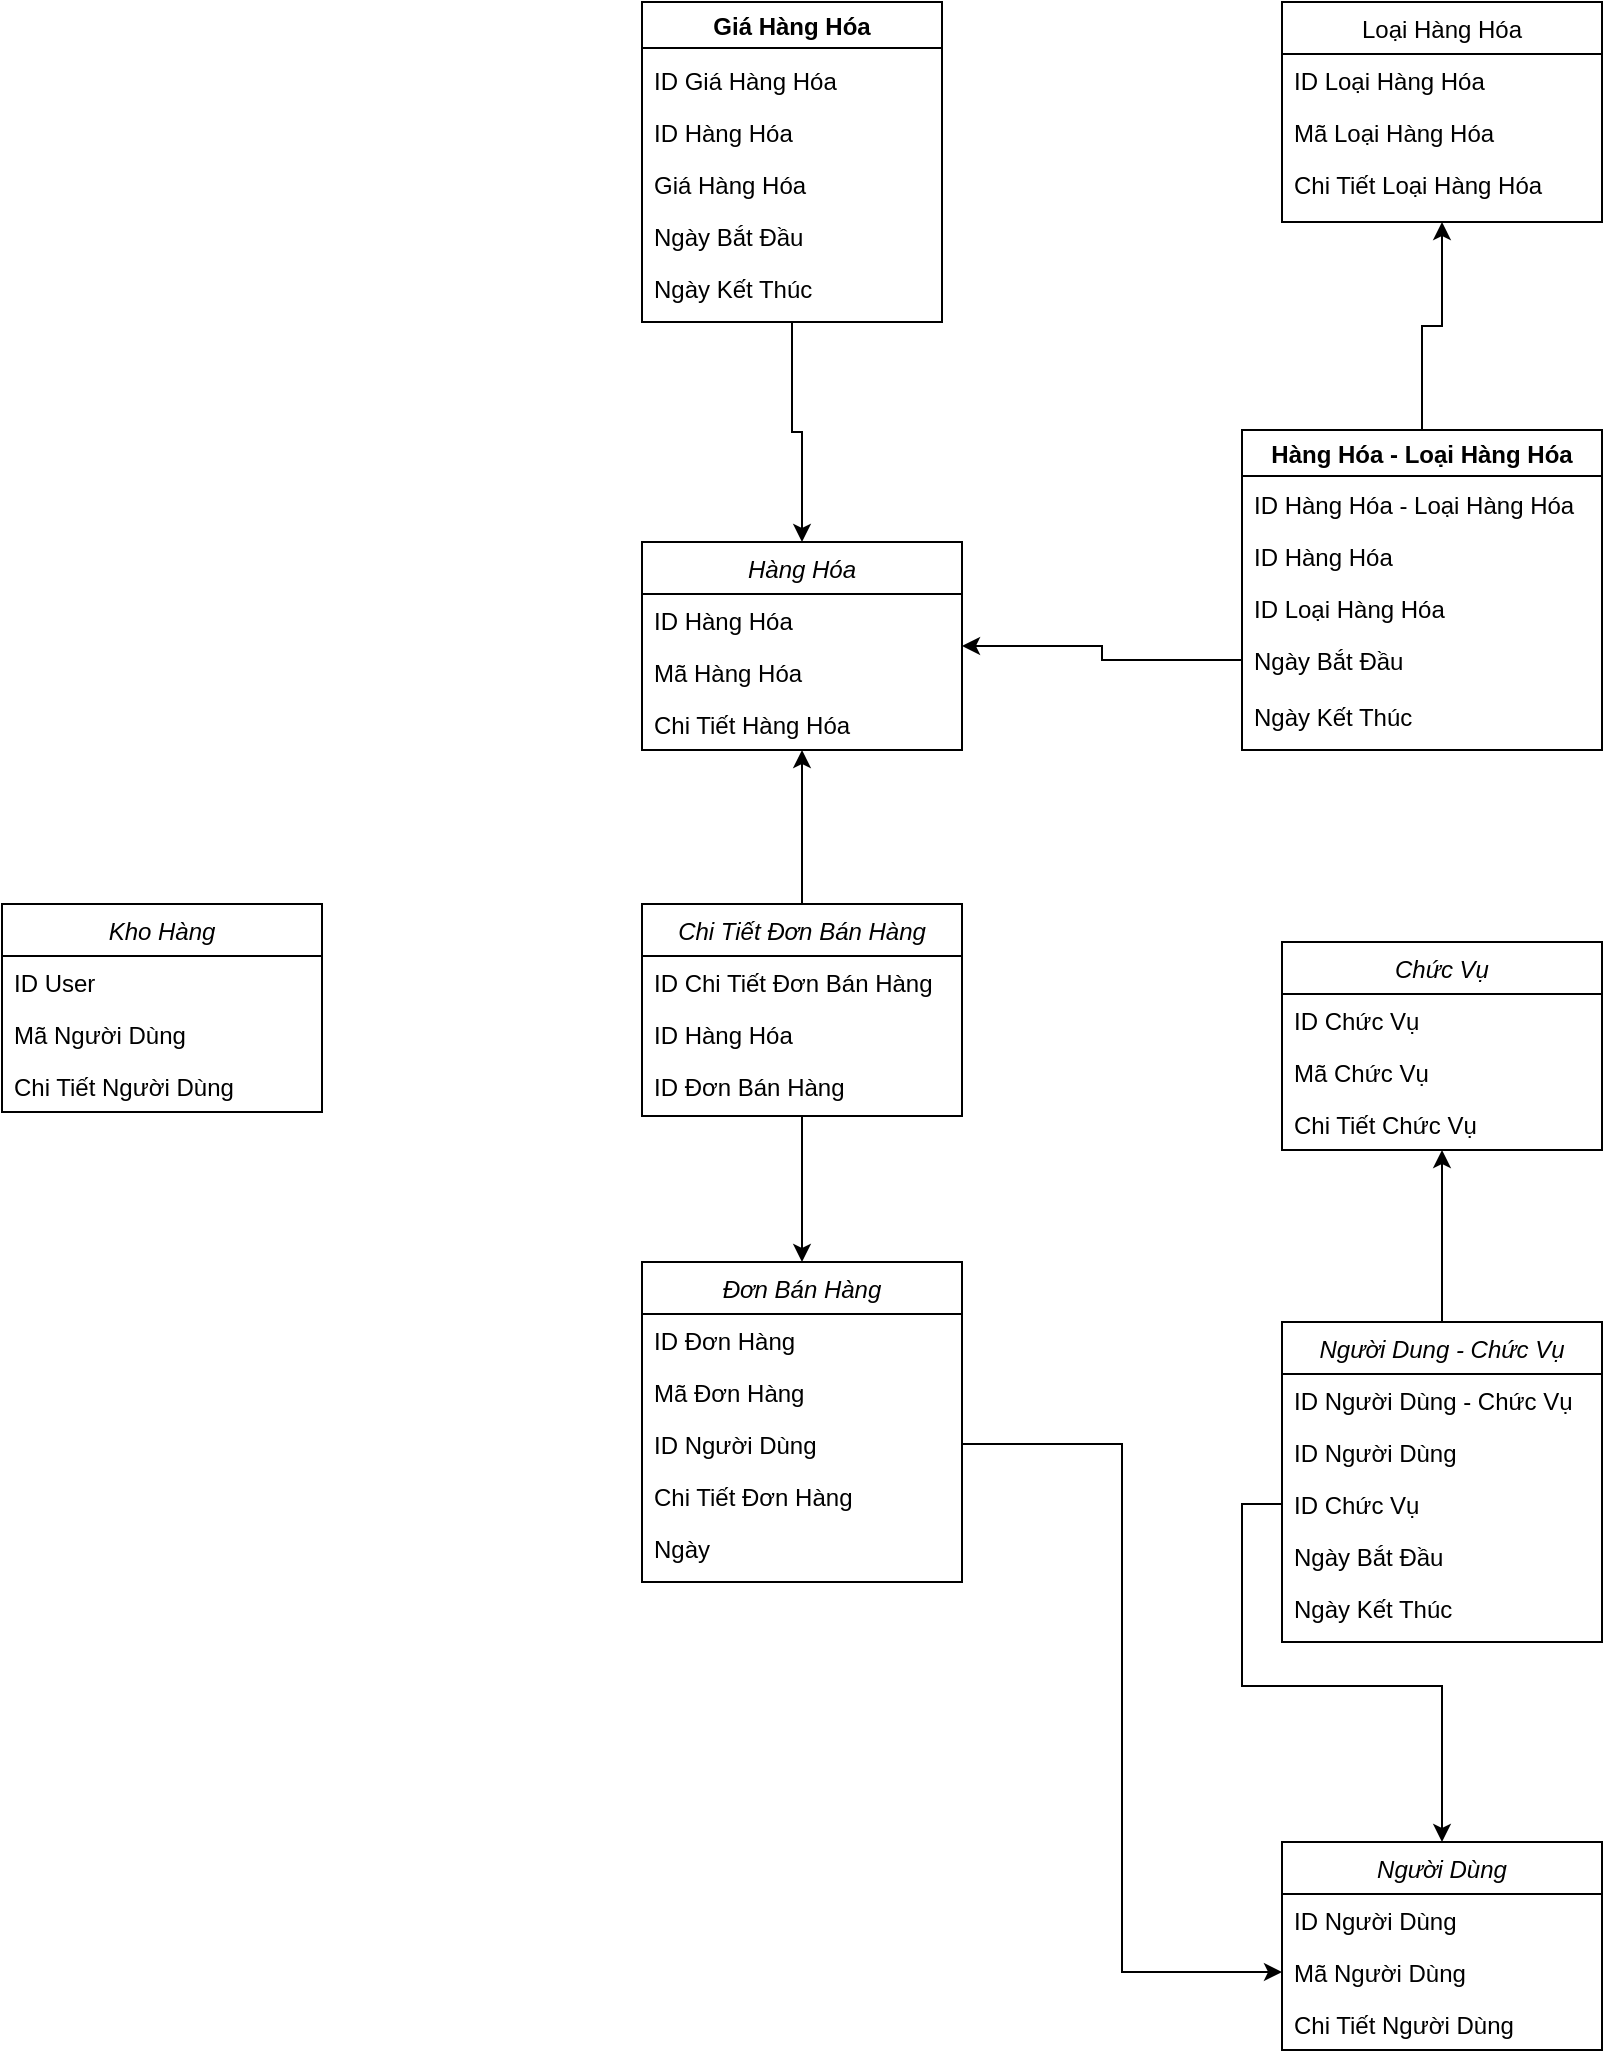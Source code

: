 <mxfile version="14.8.1" type="github">
  <diagram id="C5RBs43oDa-KdzZeNtuy" name="Page-1">
    <mxGraphModel dx="1837" dy="970" grid="1" gridSize="10" guides="1" tooltips="1" connect="1" arrows="1" fold="1" page="1" pageScale="1" pageWidth="827" pageHeight="1169" math="0" shadow="0">
      <root>
        <mxCell id="WIyWlLk6GJQsqaUBKTNV-0" />
        <mxCell id="WIyWlLk6GJQsqaUBKTNV-1" parent="WIyWlLk6GJQsqaUBKTNV-0" />
        <mxCell id="zkfFHV4jXpPFQw0GAbJ--0" value="Hàng Hóa" style="swimlane;fontStyle=2;align=center;verticalAlign=top;childLayout=stackLayout;horizontal=1;startSize=26;horizontalStack=0;resizeParent=1;resizeLast=0;collapsible=1;marginBottom=0;rounded=0;shadow=0;strokeWidth=1;" parent="WIyWlLk6GJQsqaUBKTNV-1" vertex="1">
          <mxGeometry x="320" y="300" width="160" height="104" as="geometry">
            <mxRectangle x="230" y="140" width="160" height="26" as="alternateBounds" />
          </mxGeometry>
        </mxCell>
        <mxCell id="zkfFHV4jXpPFQw0GAbJ--1" value="ID Hàng Hóa" style="text;align=left;verticalAlign=top;spacingLeft=4;spacingRight=4;overflow=hidden;rotatable=0;points=[[0,0.5],[1,0.5]];portConstraint=eastwest;" parent="zkfFHV4jXpPFQw0GAbJ--0" vertex="1">
          <mxGeometry y="26" width="160" height="26" as="geometry" />
        </mxCell>
        <mxCell id="zkfFHV4jXpPFQw0GAbJ--2" value="Mã Hàng Hóa" style="text;align=left;verticalAlign=top;spacingLeft=4;spacingRight=4;overflow=hidden;rotatable=0;points=[[0,0.5],[1,0.5]];portConstraint=eastwest;rounded=0;shadow=0;html=0;" parent="zkfFHV4jXpPFQw0GAbJ--0" vertex="1">
          <mxGeometry y="52" width="160" height="26" as="geometry" />
        </mxCell>
        <mxCell id="zkfFHV4jXpPFQw0GAbJ--5" value="Chi Tiết Hàng Hóa" style="text;align=left;verticalAlign=top;spacingLeft=4;spacingRight=4;overflow=hidden;rotatable=0;points=[[0,0.5],[1,0.5]];portConstraint=eastwest;" parent="zkfFHV4jXpPFQw0GAbJ--0" vertex="1">
          <mxGeometry y="78" width="160" height="26" as="geometry" />
        </mxCell>
        <mxCell id="zkfFHV4jXpPFQw0GAbJ--17" value="Loại Hàng Hóa" style="swimlane;fontStyle=0;align=center;verticalAlign=top;childLayout=stackLayout;horizontal=1;startSize=26;horizontalStack=0;resizeParent=1;resizeLast=0;collapsible=1;marginBottom=0;rounded=0;shadow=0;strokeWidth=1;" parent="WIyWlLk6GJQsqaUBKTNV-1" vertex="1">
          <mxGeometry x="640" y="30" width="160" height="110" as="geometry">
            <mxRectangle x="550" y="140" width="160" height="26" as="alternateBounds" />
          </mxGeometry>
        </mxCell>
        <mxCell id="zkfFHV4jXpPFQw0GAbJ--18" value="ID Loại Hàng Hóa" style="text;align=left;verticalAlign=top;spacingLeft=4;spacingRight=4;overflow=hidden;rotatable=0;points=[[0,0.5],[1,0.5]];portConstraint=eastwest;" parent="zkfFHV4jXpPFQw0GAbJ--17" vertex="1">
          <mxGeometry y="26" width="160" height="26" as="geometry" />
        </mxCell>
        <mxCell id="zkfFHV4jXpPFQw0GAbJ--19" value="Mã Loại Hàng Hóa" style="text;align=left;verticalAlign=top;spacingLeft=4;spacingRight=4;overflow=hidden;rotatable=0;points=[[0,0.5],[1,0.5]];portConstraint=eastwest;rounded=0;shadow=0;html=0;" parent="zkfFHV4jXpPFQw0GAbJ--17" vertex="1">
          <mxGeometry y="52" width="160" height="26" as="geometry" />
        </mxCell>
        <mxCell id="zkfFHV4jXpPFQw0GAbJ--20" value="Chi Tiết Loại Hàng Hóa" style="text;align=left;verticalAlign=top;spacingLeft=4;spacingRight=4;overflow=hidden;rotatable=0;points=[[0,0.5],[1,0.5]];portConstraint=eastwest;rounded=0;shadow=0;html=0;" parent="zkfFHV4jXpPFQw0GAbJ--17" vertex="1">
          <mxGeometry y="78" width="160" height="26" as="geometry" />
        </mxCell>
        <mxCell id="qcAaCs2L5C_8BbUkwWK2-37" style="edgeStyle=orthogonalEdgeStyle;rounded=0;orthogonalLoop=1;jettySize=auto;html=1;exitX=0.5;exitY=0;exitDx=0;exitDy=0;" edge="1" parent="WIyWlLk6GJQsqaUBKTNV-1" source="qcAaCs2L5C_8BbUkwWK2-0" target="zkfFHV4jXpPFQw0GAbJ--17">
          <mxGeometry relative="1" as="geometry" />
        </mxCell>
        <mxCell id="qcAaCs2L5C_8BbUkwWK2-0" value="Hàng Hóa - Loại Hàng Hóa" style="swimlane;" vertex="1" parent="WIyWlLk6GJQsqaUBKTNV-1">
          <mxGeometry x="620" y="244" width="180" height="160" as="geometry" />
        </mxCell>
        <mxCell id="qcAaCs2L5C_8BbUkwWK2-6" value="ID Hàng Hóa - Loại Hàng Hóa" style="text;align=left;verticalAlign=top;spacingLeft=4;spacingRight=4;overflow=hidden;rotatable=0;points=[[0,0.5],[1,0.5]];portConstraint=eastwest;" vertex="1" parent="qcAaCs2L5C_8BbUkwWK2-0">
          <mxGeometry y="24" width="180" height="26" as="geometry" />
        </mxCell>
        <mxCell id="qcAaCs2L5C_8BbUkwWK2-7" value="ID Hàng Hóa" style="text;align=left;verticalAlign=top;spacingLeft=4;spacingRight=4;overflow=hidden;rotatable=0;points=[[0,0.5],[1,0.5]];portConstraint=eastwest;" vertex="1" parent="qcAaCs2L5C_8BbUkwWK2-0">
          <mxGeometry y="50" width="180" height="26" as="geometry" />
        </mxCell>
        <mxCell id="qcAaCs2L5C_8BbUkwWK2-8" value="ID Loại Hàng Hóa" style="text;align=left;verticalAlign=top;spacingLeft=4;spacingRight=4;overflow=hidden;rotatable=0;points=[[0,0.5],[1,0.5]];portConstraint=eastwest;" vertex="1" parent="qcAaCs2L5C_8BbUkwWK2-0">
          <mxGeometry y="76" width="180" height="26" as="geometry" />
        </mxCell>
        <mxCell id="qcAaCs2L5C_8BbUkwWK2-9" value="Ngày Bắt Đầu" style="text;align=left;verticalAlign=top;spacingLeft=4;spacingRight=4;overflow=hidden;rotatable=0;points=[[0,0.5],[1,0.5]];portConstraint=eastwest;" vertex="1" parent="qcAaCs2L5C_8BbUkwWK2-0">
          <mxGeometry y="102" width="180" height="26" as="geometry" />
        </mxCell>
        <mxCell id="qcAaCs2L5C_8BbUkwWK2-10" value="Ngày Kết Thúc" style="text;align=left;verticalAlign=top;spacingLeft=4;spacingRight=4;overflow=hidden;rotatable=0;points=[[0,0.5],[1,0.5]];portConstraint=eastwest;" vertex="1" parent="qcAaCs2L5C_8BbUkwWK2-0">
          <mxGeometry y="130" width="180" height="26" as="geometry" />
        </mxCell>
        <mxCell id="qcAaCs2L5C_8BbUkwWK2-39" style="edgeStyle=orthogonalEdgeStyle;rounded=0;orthogonalLoop=1;jettySize=auto;html=1;exitX=0.5;exitY=1;exitDx=0;exitDy=0;" edge="1" parent="WIyWlLk6GJQsqaUBKTNV-1" source="qcAaCs2L5C_8BbUkwWK2-13" target="zkfFHV4jXpPFQw0GAbJ--0">
          <mxGeometry relative="1" as="geometry" />
        </mxCell>
        <mxCell id="qcAaCs2L5C_8BbUkwWK2-13" value="Giá Hàng Hóa" style="swimlane;" vertex="1" parent="WIyWlLk6GJQsqaUBKTNV-1">
          <mxGeometry x="320" y="30" width="150" height="160" as="geometry" />
        </mxCell>
        <mxCell id="qcAaCs2L5C_8BbUkwWK2-14" value="ID Giá Hàng Hóa" style="text;align=left;verticalAlign=top;spacingLeft=4;spacingRight=4;overflow=hidden;rotatable=0;points=[[0,0.5],[1,0.5]];portConstraint=eastwest;" vertex="1" parent="qcAaCs2L5C_8BbUkwWK2-13">
          <mxGeometry y="26" width="150" height="26" as="geometry" />
        </mxCell>
        <mxCell id="qcAaCs2L5C_8BbUkwWK2-15" value="Giá Hàng Hóa" style="text;align=left;verticalAlign=top;spacingLeft=4;spacingRight=4;overflow=hidden;rotatable=0;points=[[0,0.5],[1,0.5]];portConstraint=eastwest;" vertex="1" parent="qcAaCs2L5C_8BbUkwWK2-13">
          <mxGeometry y="78" width="150" height="26" as="geometry" />
        </mxCell>
        <mxCell id="qcAaCs2L5C_8BbUkwWK2-16" value="ID Hàng Hóa" style="text;align=left;verticalAlign=top;spacingLeft=4;spacingRight=4;overflow=hidden;rotatable=0;points=[[0,0.5],[1,0.5]];portConstraint=eastwest;" vertex="1" parent="qcAaCs2L5C_8BbUkwWK2-13">
          <mxGeometry y="52" width="150" height="26" as="geometry" />
        </mxCell>
        <mxCell id="qcAaCs2L5C_8BbUkwWK2-17" value="Ngày Bắt Đầu" style="text;align=left;verticalAlign=top;spacingLeft=4;spacingRight=4;overflow=hidden;rotatable=0;points=[[0,0.5],[1,0.5]];portConstraint=eastwest;" vertex="1" parent="qcAaCs2L5C_8BbUkwWK2-13">
          <mxGeometry y="104" width="150" height="26" as="geometry" />
        </mxCell>
        <mxCell id="qcAaCs2L5C_8BbUkwWK2-18" value="Ngày Kết Thúc" style="text;align=left;verticalAlign=top;spacingLeft=4;spacingRight=4;overflow=hidden;rotatable=0;points=[[0,0.5],[1,0.5]];portConstraint=eastwest;" vertex="1" parent="WIyWlLk6GJQsqaUBKTNV-1">
          <mxGeometry x="320" y="160" width="150" height="26" as="geometry" />
        </mxCell>
        <mxCell id="qcAaCs2L5C_8BbUkwWK2-20" value="Người Dùng" style="swimlane;fontStyle=2;align=center;verticalAlign=top;childLayout=stackLayout;horizontal=1;startSize=26;horizontalStack=0;resizeParent=1;resizeLast=0;collapsible=1;marginBottom=0;rounded=0;shadow=0;strokeWidth=1;" vertex="1" parent="WIyWlLk6GJQsqaUBKTNV-1">
          <mxGeometry x="640" y="950" width="160" height="104" as="geometry">
            <mxRectangle x="230" y="140" width="160" height="26" as="alternateBounds" />
          </mxGeometry>
        </mxCell>
        <mxCell id="qcAaCs2L5C_8BbUkwWK2-21" value="ID Người Dùng" style="text;align=left;verticalAlign=top;spacingLeft=4;spacingRight=4;overflow=hidden;rotatable=0;points=[[0,0.5],[1,0.5]];portConstraint=eastwest;" vertex="1" parent="qcAaCs2L5C_8BbUkwWK2-20">
          <mxGeometry y="26" width="160" height="26" as="geometry" />
        </mxCell>
        <mxCell id="qcAaCs2L5C_8BbUkwWK2-22" value="Mã Người Dùng" style="text;align=left;verticalAlign=top;spacingLeft=4;spacingRight=4;overflow=hidden;rotatable=0;points=[[0,0.5],[1,0.5]];portConstraint=eastwest;rounded=0;shadow=0;html=0;" vertex="1" parent="qcAaCs2L5C_8BbUkwWK2-20">
          <mxGeometry y="52" width="160" height="26" as="geometry" />
        </mxCell>
        <mxCell id="qcAaCs2L5C_8BbUkwWK2-23" value="Chi Tiết Người Dùng" style="text;align=left;verticalAlign=top;spacingLeft=4;spacingRight=4;overflow=hidden;rotatable=0;points=[[0,0.5],[1,0.5]];portConstraint=eastwest;" vertex="1" parent="qcAaCs2L5C_8BbUkwWK2-20">
          <mxGeometry y="78" width="160" height="26" as="geometry" />
        </mxCell>
        <mxCell id="qcAaCs2L5C_8BbUkwWK2-24" value="Chức Vụ" style="swimlane;fontStyle=2;align=center;verticalAlign=top;childLayout=stackLayout;horizontal=1;startSize=26;horizontalStack=0;resizeParent=1;resizeLast=0;collapsible=1;marginBottom=0;rounded=0;shadow=0;strokeWidth=1;" vertex="1" parent="WIyWlLk6GJQsqaUBKTNV-1">
          <mxGeometry x="640" y="500" width="160" height="104" as="geometry">
            <mxRectangle x="230" y="140" width="160" height="26" as="alternateBounds" />
          </mxGeometry>
        </mxCell>
        <mxCell id="qcAaCs2L5C_8BbUkwWK2-25" value="ID Chức Vụ" style="text;align=left;verticalAlign=top;spacingLeft=4;spacingRight=4;overflow=hidden;rotatable=0;points=[[0,0.5],[1,0.5]];portConstraint=eastwest;" vertex="1" parent="qcAaCs2L5C_8BbUkwWK2-24">
          <mxGeometry y="26" width="160" height="26" as="geometry" />
        </mxCell>
        <mxCell id="qcAaCs2L5C_8BbUkwWK2-26" value="Mã Chức Vụ" style="text;align=left;verticalAlign=top;spacingLeft=4;spacingRight=4;overflow=hidden;rotatable=0;points=[[0,0.5],[1,0.5]];portConstraint=eastwest;rounded=0;shadow=0;html=0;" vertex="1" parent="qcAaCs2L5C_8BbUkwWK2-24">
          <mxGeometry y="52" width="160" height="26" as="geometry" />
        </mxCell>
        <mxCell id="qcAaCs2L5C_8BbUkwWK2-27" value="Chi Tiết Chức Vụ" style="text;align=left;verticalAlign=top;spacingLeft=4;spacingRight=4;overflow=hidden;rotatable=0;points=[[0,0.5],[1,0.5]];portConstraint=eastwest;" vertex="1" parent="qcAaCs2L5C_8BbUkwWK2-24">
          <mxGeometry y="78" width="160" height="26" as="geometry" />
        </mxCell>
        <mxCell id="qcAaCs2L5C_8BbUkwWK2-35" style="edgeStyle=orthogonalEdgeStyle;rounded=0;orthogonalLoop=1;jettySize=auto;html=1;exitX=0.5;exitY=0;exitDx=0;exitDy=0;" edge="1" parent="WIyWlLk6GJQsqaUBKTNV-1" source="qcAaCs2L5C_8BbUkwWK2-28" target="qcAaCs2L5C_8BbUkwWK2-24">
          <mxGeometry relative="1" as="geometry" />
        </mxCell>
        <mxCell id="qcAaCs2L5C_8BbUkwWK2-28" value="Người Dung - Chức Vụ" style="swimlane;fontStyle=2;align=center;verticalAlign=top;childLayout=stackLayout;horizontal=1;startSize=26;horizontalStack=0;resizeParent=1;resizeLast=0;collapsible=1;marginBottom=0;rounded=0;shadow=0;strokeWidth=1;" vertex="1" parent="WIyWlLk6GJQsqaUBKTNV-1">
          <mxGeometry x="640" y="690" width="160" height="160" as="geometry">
            <mxRectangle x="230" y="140" width="160" height="26" as="alternateBounds" />
          </mxGeometry>
        </mxCell>
        <mxCell id="qcAaCs2L5C_8BbUkwWK2-29" value="ID Người Dùng - Chức Vụ" style="text;align=left;verticalAlign=top;spacingLeft=4;spacingRight=4;overflow=hidden;rotatable=0;points=[[0,0.5],[1,0.5]];portConstraint=eastwest;" vertex="1" parent="qcAaCs2L5C_8BbUkwWK2-28">
          <mxGeometry y="26" width="160" height="26" as="geometry" />
        </mxCell>
        <mxCell id="qcAaCs2L5C_8BbUkwWK2-30" value="ID Người Dùng" style="text;align=left;verticalAlign=top;spacingLeft=4;spacingRight=4;overflow=hidden;rotatable=0;points=[[0,0.5],[1,0.5]];portConstraint=eastwest;rounded=0;shadow=0;html=0;" vertex="1" parent="qcAaCs2L5C_8BbUkwWK2-28">
          <mxGeometry y="52" width="160" height="26" as="geometry" />
        </mxCell>
        <mxCell id="qcAaCs2L5C_8BbUkwWK2-31" value="ID Chức Vụ" style="text;align=left;verticalAlign=top;spacingLeft=4;spacingRight=4;overflow=hidden;rotatable=0;points=[[0,0.5],[1,0.5]];portConstraint=eastwest;" vertex="1" parent="qcAaCs2L5C_8BbUkwWK2-28">
          <mxGeometry y="78" width="160" height="26" as="geometry" />
        </mxCell>
        <mxCell id="qcAaCs2L5C_8BbUkwWK2-32" value="Ngày Bắt Đầu" style="text;align=left;verticalAlign=top;spacingLeft=4;spacingRight=4;overflow=hidden;rotatable=0;points=[[0,0.5],[1,0.5]];portConstraint=eastwest;" vertex="1" parent="qcAaCs2L5C_8BbUkwWK2-28">
          <mxGeometry y="104" width="160" height="26" as="geometry" />
        </mxCell>
        <mxCell id="qcAaCs2L5C_8BbUkwWK2-34" value="Ngày Kết Thúc" style="text;align=left;verticalAlign=top;spacingLeft=4;spacingRight=4;overflow=hidden;rotatable=0;points=[[0,0.5],[1,0.5]];portConstraint=eastwest;" vertex="1" parent="qcAaCs2L5C_8BbUkwWK2-28">
          <mxGeometry y="130" width="160" height="26" as="geometry" />
        </mxCell>
        <mxCell id="qcAaCs2L5C_8BbUkwWK2-36" style="edgeStyle=orthogonalEdgeStyle;rounded=0;orthogonalLoop=1;jettySize=auto;html=1;exitX=0;exitY=0.5;exitDx=0;exitDy=0;" edge="1" parent="WIyWlLk6GJQsqaUBKTNV-1" source="qcAaCs2L5C_8BbUkwWK2-31" target="qcAaCs2L5C_8BbUkwWK2-20">
          <mxGeometry relative="1" as="geometry" />
        </mxCell>
        <mxCell id="qcAaCs2L5C_8BbUkwWK2-38" style="edgeStyle=orthogonalEdgeStyle;rounded=0;orthogonalLoop=1;jettySize=auto;html=1;exitX=0;exitY=0.5;exitDx=0;exitDy=0;" edge="1" parent="WIyWlLk6GJQsqaUBKTNV-1" source="qcAaCs2L5C_8BbUkwWK2-9" target="zkfFHV4jXpPFQw0GAbJ--0">
          <mxGeometry relative="1" as="geometry" />
        </mxCell>
        <mxCell id="qcAaCs2L5C_8BbUkwWK2-40" value="Kho Hàng" style="swimlane;fontStyle=2;align=center;verticalAlign=top;childLayout=stackLayout;horizontal=1;startSize=26;horizontalStack=0;resizeParent=1;resizeLast=0;collapsible=1;marginBottom=0;rounded=0;shadow=0;strokeWidth=1;" vertex="1" parent="WIyWlLk6GJQsqaUBKTNV-1">
          <mxGeometry y="481" width="160" height="104" as="geometry">
            <mxRectangle x="230" y="140" width="160" height="26" as="alternateBounds" />
          </mxGeometry>
        </mxCell>
        <mxCell id="qcAaCs2L5C_8BbUkwWK2-41" value="ID User" style="text;align=left;verticalAlign=top;spacingLeft=4;spacingRight=4;overflow=hidden;rotatable=0;points=[[0,0.5],[1,0.5]];portConstraint=eastwest;" vertex="1" parent="qcAaCs2L5C_8BbUkwWK2-40">
          <mxGeometry y="26" width="160" height="26" as="geometry" />
        </mxCell>
        <mxCell id="qcAaCs2L5C_8BbUkwWK2-42" value="Mã Người Dùng" style="text;align=left;verticalAlign=top;spacingLeft=4;spacingRight=4;overflow=hidden;rotatable=0;points=[[0,0.5],[1,0.5]];portConstraint=eastwest;rounded=0;shadow=0;html=0;" vertex="1" parent="qcAaCs2L5C_8BbUkwWK2-40">
          <mxGeometry y="52" width="160" height="26" as="geometry" />
        </mxCell>
        <mxCell id="qcAaCs2L5C_8BbUkwWK2-43" value="Chi Tiết Người Dùng" style="text;align=left;verticalAlign=top;spacingLeft=4;spacingRight=4;overflow=hidden;rotatable=0;points=[[0,0.5],[1,0.5]];portConstraint=eastwest;" vertex="1" parent="qcAaCs2L5C_8BbUkwWK2-40">
          <mxGeometry y="78" width="160" height="26" as="geometry" />
        </mxCell>
        <mxCell id="qcAaCs2L5C_8BbUkwWK2-44" value="Đơn Bán Hàng" style="swimlane;fontStyle=2;align=center;verticalAlign=top;childLayout=stackLayout;horizontal=1;startSize=26;horizontalStack=0;resizeParent=1;resizeLast=0;collapsible=1;marginBottom=0;rounded=0;shadow=0;strokeWidth=1;" vertex="1" parent="WIyWlLk6GJQsqaUBKTNV-1">
          <mxGeometry x="320" y="660" width="160" height="160" as="geometry">
            <mxRectangle x="230" y="140" width="160" height="26" as="alternateBounds" />
          </mxGeometry>
        </mxCell>
        <mxCell id="qcAaCs2L5C_8BbUkwWK2-45" value="ID Đơn Hàng" style="text;align=left;verticalAlign=top;spacingLeft=4;spacingRight=4;overflow=hidden;rotatable=0;points=[[0,0.5],[1,0.5]];portConstraint=eastwest;" vertex="1" parent="qcAaCs2L5C_8BbUkwWK2-44">
          <mxGeometry y="26" width="160" height="26" as="geometry" />
        </mxCell>
        <mxCell id="qcAaCs2L5C_8BbUkwWK2-46" value="Mã Đơn Hàng" style="text;align=left;verticalAlign=top;spacingLeft=4;spacingRight=4;overflow=hidden;rotatable=0;points=[[0,0.5],[1,0.5]];portConstraint=eastwest;rounded=0;shadow=0;html=0;" vertex="1" parent="qcAaCs2L5C_8BbUkwWK2-44">
          <mxGeometry y="52" width="160" height="26" as="geometry" />
        </mxCell>
        <mxCell id="qcAaCs2L5C_8BbUkwWK2-49" value="ID Người Dùng" style="text;align=left;verticalAlign=top;spacingLeft=4;spacingRight=4;overflow=hidden;rotatable=0;points=[[0,0.5],[1,0.5]];portConstraint=eastwest;" vertex="1" parent="qcAaCs2L5C_8BbUkwWK2-44">
          <mxGeometry y="78" width="160" height="26" as="geometry" />
        </mxCell>
        <mxCell id="qcAaCs2L5C_8BbUkwWK2-47" value="Chi Tiết Đơn Hàng" style="text;align=left;verticalAlign=top;spacingLeft=4;spacingRight=4;overflow=hidden;rotatable=0;points=[[0,0.5],[1,0.5]];portConstraint=eastwest;" vertex="1" parent="qcAaCs2L5C_8BbUkwWK2-44">
          <mxGeometry y="104" width="160" height="26" as="geometry" />
        </mxCell>
        <mxCell id="qcAaCs2L5C_8BbUkwWK2-48" value="Ngày" style="text;align=left;verticalAlign=top;spacingLeft=4;spacingRight=4;overflow=hidden;rotatable=0;points=[[0,0.5],[1,0.5]];portConstraint=eastwest;" vertex="1" parent="qcAaCs2L5C_8BbUkwWK2-44">
          <mxGeometry y="130" width="160" height="26" as="geometry" />
        </mxCell>
        <mxCell id="qcAaCs2L5C_8BbUkwWK2-50" style="edgeStyle=orthogonalEdgeStyle;rounded=0;orthogonalLoop=1;jettySize=auto;html=1;exitX=1;exitY=0.5;exitDx=0;exitDy=0;entryX=0;entryY=0.5;entryDx=0;entryDy=0;" edge="1" parent="WIyWlLk6GJQsqaUBKTNV-1" source="qcAaCs2L5C_8BbUkwWK2-49" target="qcAaCs2L5C_8BbUkwWK2-22">
          <mxGeometry relative="1" as="geometry" />
        </mxCell>
        <mxCell id="qcAaCs2L5C_8BbUkwWK2-57" style="edgeStyle=orthogonalEdgeStyle;rounded=0;orthogonalLoop=1;jettySize=auto;html=1;exitX=0.5;exitY=0;exitDx=0;exitDy=0;" edge="1" parent="WIyWlLk6GJQsqaUBKTNV-1" source="qcAaCs2L5C_8BbUkwWK2-51" target="zkfFHV4jXpPFQw0GAbJ--0">
          <mxGeometry relative="1" as="geometry" />
        </mxCell>
        <mxCell id="qcAaCs2L5C_8BbUkwWK2-58" style="edgeStyle=orthogonalEdgeStyle;rounded=0;orthogonalLoop=1;jettySize=auto;html=1;exitX=0.5;exitY=1;exitDx=0;exitDy=0;" edge="1" parent="WIyWlLk6GJQsqaUBKTNV-1" source="qcAaCs2L5C_8BbUkwWK2-51" target="qcAaCs2L5C_8BbUkwWK2-44">
          <mxGeometry relative="1" as="geometry" />
        </mxCell>
        <mxCell id="qcAaCs2L5C_8BbUkwWK2-51" value="Chi Tiết Đơn Bán Hàng" style="swimlane;fontStyle=2;align=center;verticalAlign=top;childLayout=stackLayout;horizontal=1;startSize=26;horizontalStack=0;resizeParent=1;resizeLast=0;collapsible=1;marginBottom=0;rounded=0;shadow=0;strokeWidth=1;" vertex="1" parent="WIyWlLk6GJQsqaUBKTNV-1">
          <mxGeometry x="320" y="481" width="160" height="106" as="geometry">
            <mxRectangle x="230" y="140" width="160" height="26" as="alternateBounds" />
          </mxGeometry>
        </mxCell>
        <mxCell id="qcAaCs2L5C_8BbUkwWK2-53" value="ID Chi Tiết Đơn Bán Hàng" style="text;align=left;verticalAlign=top;spacingLeft=4;spacingRight=4;overflow=hidden;rotatable=0;points=[[0,0.5],[1,0.5]];portConstraint=eastwest;rounded=0;shadow=0;html=0;" vertex="1" parent="qcAaCs2L5C_8BbUkwWK2-51">
          <mxGeometry y="26" width="160" height="26" as="geometry" />
        </mxCell>
        <mxCell id="qcAaCs2L5C_8BbUkwWK2-54" value="ID Hàng Hóa" style="text;align=left;verticalAlign=top;spacingLeft=4;spacingRight=4;overflow=hidden;rotatable=0;points=[[0,0.5],[1,0.5]];portConstraint=eastwest;" vertex="1" parent="qcAaCs2L5C_8BbUkwWK2-51">
          <mxGeometry y="52" width="160" height="26" as="geometry" />
        </mxCell>
        <mxCell id="qcAaCs2L5C_8BbUkwWK2-55" value="ID Đơn Bán Hàng" style="text;align=left;verticalAlign=top;spacingLeft=4;spacingRight=4;overflow=hidden;rotatable=0;points=[[0,0.5],[1,0.5]];portConstraint=eastwest;" vertex="1" parent="qcAaCs2L5C_8BbUkwWK2-51">
          <mxGeometry y="78" width="160" height="26" as="geometry" />
        </mxCell>
      </root>
    </mxGraphModel>
  </diagram>
</mxfile>
